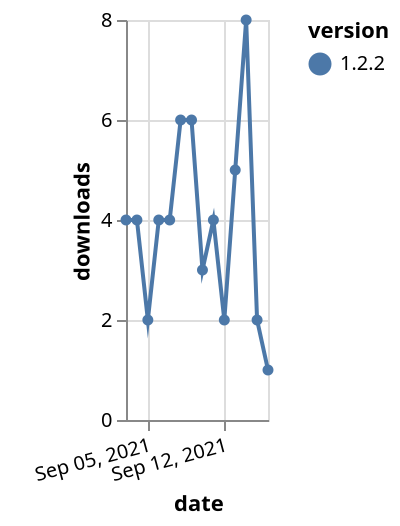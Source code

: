 {"$schema": "https://vega.github.io/schema/vega-lite/v5.json", "description": "A simple bar chart with embedded data.", "data": {"values": [{"date": "2021-09-03", "total": 34077, "delta": 4, "version": "1.2.2"}, {"date": "2021-09-04", "total": 34081, "delta": 4, "version": "1.2.2"}, {"date": "2021-09-05", "total": 34083, "delta": 2, "version": "1.2.2"}, {"date": "2021-09-06", "total": 34087, "delta": 4, "version": "1.2.2"}, {"date": "2021-09-07", "total": 34091, "delta": 4, "version": "1.2.2"}, {"date": "2021-09-08", "total": 34097, "delta": 6, "version": "1.2.2"}, {"date": "2021-09-09", "total": 34103, "delta": 6, "version": "1.2.2"}, {"date": "2021-09-10", "total": 34106, "delta": 3, "version": "1.2.2"}, {"date": "2021-09-11", "total": 34110, "delta": 4, "version": "1.2.2"}, {"date": "2021-09-12", "total": 34112, "delta": 2, "version": "1.2.2"}, {"date": "2021-09-13", "total": 34117, "delta": 5, "version": "1.2.2"}, {"date": "2021-09-14", "total": 34125, "delta": 8, "version": "1.2.2"}, {"date": "2021-09-15", "total": 34127, "delta": 2, "version": "1.2.2"}, {"date": "2021-09-16", "total": 34128, "delta": 1, "version": "1.2.2"}]}, "width": "container", "mark": {"type": "line", "point": {"filled": true}}, "encoding": {"x": {"field": "date", "type": "temporal", "timeUnit": "yearmonthdate", "title": "date", "axis": {"labelAngle": -15}}, "y": {"field": "delta", "type": "quantitative", "title": "downloads"}, "color": {"field": "version", "type": "nominal"}, "tooltip": {"field": "delta"}}}
